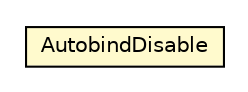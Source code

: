 #!/usr/local/bin/dot
#
# Class diagram 
# Generated by UMLGraph version R5_6-24-gf6e263 (http://www.umlgraph.org/)
#

digraph G {
	edge [fontname="Helvetica",fontsize=10,labelfontname="Helvetica",labelfontsize=10];
	node [fontname="Helvetica",fontsize=10,shape=plaintext];
	nodesep=0.25;
	ranksep=0.5;
	rankdir=LR;
	// com.gwtplatform.mvp.client.AutobindDisable
	c96886 [label=<<table title="com.gwtplatform.mvp.client.AutobindDisable" border="0" cellborder="1" cellspacing="0" cellpadding="2" port="p" bgcolor="lemonChiffon" href="./AutobindDisable.html">
		<tr><td><table border="0" cellspacing="0" cellpadding="1">
<tr><td align="center" balign="center"> AutobindDisable </td></tr>
		</table></td></tr>
		</table>>, URL="./AutobindDisable.html", fontname="Helvetica", fontcolor="black", fontsize=10.0];
}

